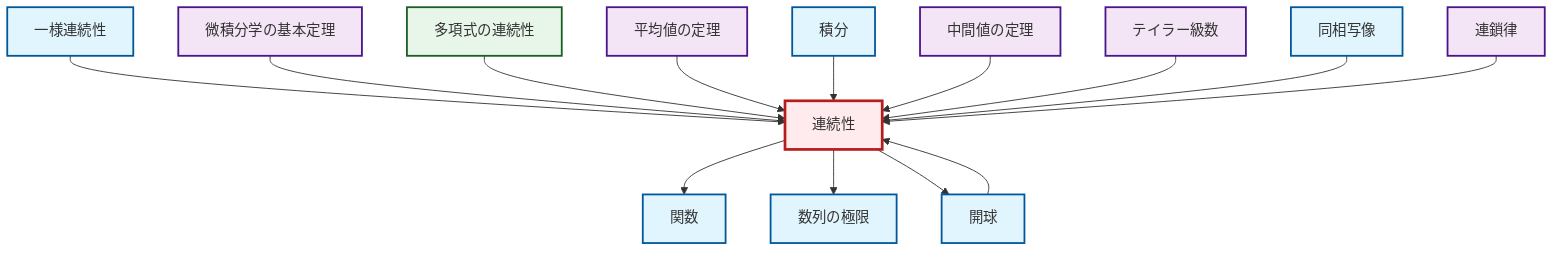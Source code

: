 graph TD
    classDef definition fill:#e1f5fe,stroke:#01579b,stroke-width:2px
    classDef theorem fill:#f3e5f5,stroke:#4a148c,stroke-width:2px
    classDef axiom fill:#fff3e0,stroke:#e65100,stroke-width:2px
    classDef example fill:#e8f5e9,stroke:#1b5e20,stroke-width:2px
    classDef current fill:#ffebee,stroke:#b71c1c,stroke-width:3px
    thm-fundamental-calculus["微積分学の基本定理"]:::theorem
    thm-chain-rule["連鎖律"]:::theorem
    def-homeomorphism["同相写像"]:::definition
    def-integral["積分"]:::definition
    thm-intermediate-value["中間値の定理"]:::theorem
    ex-polynomial-continuity["多項式の連続性"]:::example
    def-function["関数"]:::definition
    thm-mean-value["平均値の定理"]:::theorem
    thm-taylor-series["テイラー級数"]:::theorem
    def-open-ball["開球"]:::definition
    def-continuity["連続性"]:::definition
    def-limit["数列の極限"]:::definition
    def-uniform-continuity["一様連続性"]:::definition
    def-uniform-continuity --> def-continuity
    thm-fundamental-calculus --> def-continuity
    ex-polynomial-continuity --> def-continuity
    thm-mean-value --> def-continuity
    def-integral --> def-continuity
    def-continuity --> def-function
    def-continuity --> def-limit
    def-continuity --> def-open-ball
    thm-intermediate-value --> def-continuity
    thm-taylor-series --> def-continuity
    def-open-ball --> def-continuity
    def-homeomorphism --> def-continuity
    thm-chain-rule --> def-continuity
    class def-continuity current